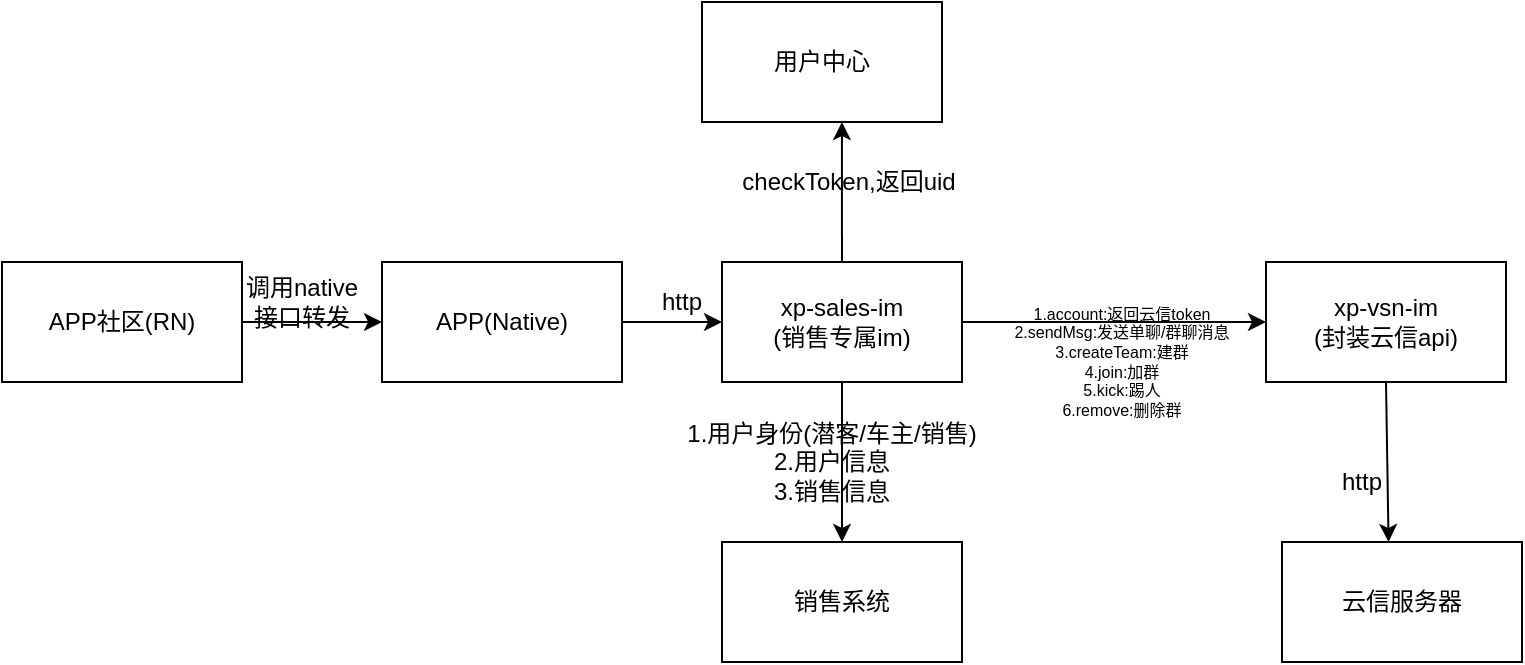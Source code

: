 <mxfile version="12.4.3" type="github" pages="1">
  <diagram id="bsD2x_KO6xM0R5m1DpQU" name="Page-1">
    <mxGraphModel dx="1600" dy="427" grid="1" gridSize="10" guides="1" tooltips="1" connect="1" arrows="1" fold="1" page="1" pageScale="1" pageWidth="827" pageHeight="1169" math="0" shadow="0">
      <root>
        <mxCell id="0"/>
        <mxCell id="1" parent="0"/>
        <mxCell id="owGcyw35CdWoM1V62iLP-1" value="xp-sales-im&lt;br&gt;(销售专属im)" style="rounded=0;whiteSpace=wrap;html=1;" vertex="1" parent="1">
          <mxGeometry x="330" y="140" width="120" height="60" as="geometry"/>
        </mxCell>
        <mxCell id="owGcyw35CdWoM1V62iLP-2" value="xp-vsn-im&lt;br&gt;(封装云信api)" style="rounded=0;whiteSpace=wrap;html=1;" vertex="1" parent="1">
          <mxGeometry x="602" y="140" width="120" height="60" as="geometry"/>
        </mxCell>
        <mxCell id="owGcyw35CdWoM1V62iLP-3" value="云信服务器" style="rounded=0;whiteSpace=wrap;html=1;" vertex="1" parent="1">
          <mxGeometry x="610" y="280" width="120" height="60" as="geometry"/>
        </mxCell>
        <mxCell id="owGcyw35CdWoM1V62iLP-4" value="销售系统" style="rounded=0;whiteSpace=wrap;html=1;" vertex="1" parent="1">
          <mxGeometry x="330" y="280" width="120" height="60" as="geometry"/>
        </mxCell>
        <mxCell id="owGcyw35CdWoM1V62iLP-5" value="用户中心" style="rounded=0;whiteSpace=wrap;html=1;" vertex="1" parent="1">
          <mxGeometry x="320" y="10" width="120" height="60" as="geometry"/>
        </mxCell>
        <mxCell id="owGcyw35CdWoM1V62iLP-6" value="APP社区(RN)" style="rounded=0;whiteSpace=wrap;html=1;" vertex="1" parent="1">
          <mxGeometry x="-30" y="140" width="120" height="60" as="geometry"/>
        </mxCell>
        <mxCell id="owGcyw35CdWoM1V62iLP-7" value="APP(Native)" style="rounded=0;whiteSpace=wrap;html=1;" vertex="1" parent="1">
          <mxGeometry x="160" y="140" width="120" height="60" as="geometry"/>
        </mxCell>
        <mxCell id="owGcyw35CdWoM1V62iLP-8" value="" style="endArrow=classic;html=1;entryX=0;entryY=0.5;entryDx=0;entryDy=0;exitX=1;exitY=0.5;exitDx=0;exitDy=0;" edge="1" parent="1" source="owGcyw35CdWoM1V62iLP-6" target="owGcyw35CdWoM1V62iLP-7">
          <mxGeometry width="50" height="50" relative="1" as="geometry">
            <mxPoint x="-10" y="410" as="sourcePoint"/>
            <mxPoint x="40" y="360" as="targetPoint"/>
          </mxGeometry>
        </mxCell>
        <mxCell id="owGcyw35CdWoM1V62iLP-10" value="" style="endArrow=classic;html=1;entryX=0.583;entryY=1;entryDx=0;entryDy=0;entryPerimeter=0;" edge="1" parent="1" source="owGcyw35CdWoM1V62iLP-1" target="owGcyw35CdWoM1V62iLP-5">
          <mxGeometry width="50" height="50" relative="1" as="geometry">
            <mxPoint x="-10" y="410" as="sourcePoint"/>
            <mxPoint x="400" y="80" as="targetPoint"/>
          </mxGeometry>
        </mxCell>
        <mxCell id="owGcyw35CdWoM1V62iLP-11" value="checkToken,返回uid" style="text;html=1;strokeColor=none;fillColor=none;align=center;verticalAlign=middle;whiteSpace=wrap;rounded=0;" vertex="1" parent="1">
          <mxGeometry x="320" y="90" width="147" height="20" as="geometry"/>
        </mxCell>
        <mxCell id="owGcyw35CdWoM1V62iLP-12" value="调用native接口转发" style="text;html=1;strokeColor=none;fillColor=none;align=center;verticalAlign=middle;whiteSpace=wrap;rounded=0;" vertex="1" parent="1">
          <mxGeometry x="90" y="150" width="60" height="20" as="geometry"/>
        </mxCell>
        <mxCell id="owGcyw35CdWoM1V62iLP-13" value="" style="endArrow=classic;html=1;entryX=0;entryY=0.5;entryDx=0;entryDy=0;exitX=1;exitY=0.5;exitDx=0;exitDy=0;" edge="1" parent="1" source="owGcyw35CdWoM1V62iLP-7" target="owGcyw35CdWoM1V62iLP-1">
          <mxGeometry width="50" height="50" relative="1" as="geometry">
            <mxPoint x="-30" y="410" as="sourcePoint"/>
            <mxPoint x="20" y="360" as="targetPoint"/>
          </mxGeometry>
        </mxCell>
        <mxCell id="owGcyw35CdWoM1V62iLP-14" value="http" style="text;html=1;strokeColor=none;fillColor=none;align=center;verticalAlign=middle;whiteSpace=wrap;rounded=0;" vertex="1" parent="1">
          <mxGeometry x="290" y="150" width="40" height="20" as="geometry"/>
        </mxCell>
        <mxCell id="owGcyw35CdWoM1V62iLP-19" value="" style="endArrow=classic;html=1;exitX=0.5;exitY=1;exitDx=0;exitDy=0;" edge="1" parent="1" source="owGcyw35CdWoM1V62iLP-1" target="owGcyw35CdWoM1V62iLP-4">
          <mxGeometry width="50" height="50" relative="1" as="geometry">
            <mxPoint x="-30" y="410" as="sourcePoint"/>
            <mxPoint x="20" y="360" as="targetPoint"/>
          </mxGeometry>
        </mxCell>
        <mxCell id="owGcyw35CdWoM1V62iLP-20" value="" style="endArrow=classic;html=1;exitX=1;exitY=0.5;exitDx=0;exitDy=0;entryX=0;entryY=0.5;entryDx=0;entryDy=0;" edge="1" parent="1" source="owGcyw35CdWoM1V62iLP-1" target="owGcyw35CdWoM1V62iLP-2">
          <mxGeometry width="50" height="50" relative="1" as="geometry">
            <mxPoint x="460" y="169.5" as="sourcePoint"/>
            <mxPoint x="590" y="169.5" as="targetPoint"/>
          </mxGeometry>
        </mxCell>
        <mxCell id="owGcyw35CdWoM1V62iLP-21" value="&lt;span style=&quot;font-size: 8px&quot;&gt;1.account:返回云信token&lt;br style=&quot;font-size: 8px&quot;&gt;2.sendMsg:发送单聊/群聊消息&lt;br&gt;3.createTeam:建群&lt;br&gt;4.join:加群&lt;br&gt;5.&lt;/span&gt;&lt;font style=&quot;font-size: 8px&quot;&gt;kick:踢人&lt;br&gt;&lt;/font&gt;&lt;span style=&quot;font-size: 8px&quot;&gt;6.remove:删除群&lt;br style=&quot;font-size: 8px&quot;&gt;&lt;/span&gt;" style="text;html=1;strokeColor=none;fillColor=none;align=center;verticalAlign=middle;whiteSpace=wrap;rounded=0;fontSize=8;" vertex="1" parent="1">
          <mxGeometry x="440" y="180" width="180" height="20" as="geometry"/>
        </mxCell>
        <mxCell id="owGcyw35CdWoM1V62iLP-22" value="" style="endArrow=classic;html=1;exitX=0.5;exitY=1;exitDx=0;exitDy=0;entryX=0.444;entryY=0;entryDx=0;entryDy=0;entryPerimeter=0;" edge="1" parent="1" source="owGcyw35CdWoM1V62iLP-2" target="owGcyw35CdWoM1V62iLP-3">
          <mxGeometry width="50" height="50" relative="1" as="geometry">
            <mxPoint x="-30" y="410" as="sourcePoint"/>
            <mxPoint x="20" y="360" as="targetPoint"/>
          </mxGeometry>
        </mxCell>
        <mxCell id="owGcyw35CdWoM1V62iLP-23" value="http" style="text;html=1;strokeColor=none;fillColor=none;align=center;verticalAlign=middle;whiteSpace=wrap;rounded=0;" vertex="1" parent="1">
          <mxGeometry x="630" y="240" width="40" height="20" as="geometry"/>
        </mxCell>
        <mxCell id="owGcyw35CdWoM1V62iLP-25" value="1.用户身份(潜客/车主/销售)&lt;br&gt;2.用户信息&lt;br&gt;3.销售信息" style="text;html=1;strokeColor=none;fillColor=none;align=center;verticalAlign=middle;whiteSpace=wrap;rounded=0;" vertex="1" parent="1">
          <mxGeometry x="290" y="230" width="190" height="20" as="geometry"/>
        </mxCell>
      </root>
    </mxGraphModel>
  </diagram>
</mxfile>
